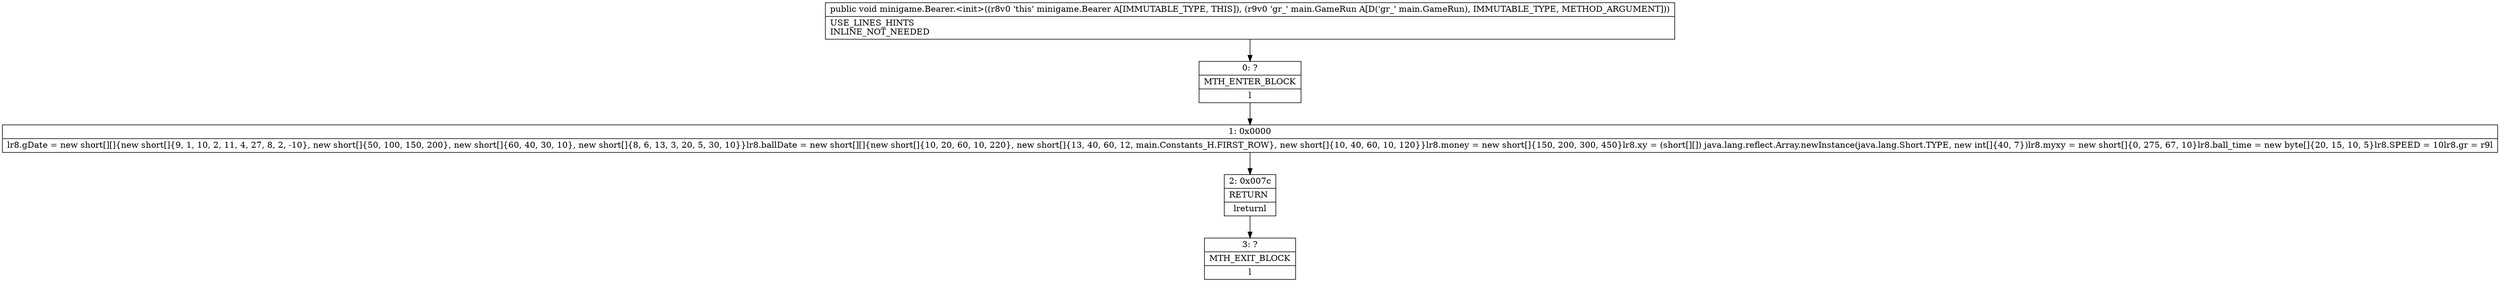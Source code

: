 digraph "CFG forminigame.Bearer.\<init\>(Lmain\/GameRun;)V" {
Node_0 [shape=record,label="{0\:\ ?|MTH_ENTER_BLOCK\l|l}"];
Node_1 [shape=record,label="{1\:\ 0x0000|lr8.gDate = new short[][]\{new short[]\{9, 1, 10, 2, 11, 4, 27, 8, 2, \-10\}, new short[]\{50, 100, 150, 200\}, new short[]\{60, 40, 30, 10\}, new short[]\{8, 6, 13, 3, 20, 5, 30, 10\}\}lr8.ballDate = new short[][]\{new short[]\{10, 20, 60, 10, 220\}, new short[]\{13, 40, 60, 12, main.Constants_H.FIRST_ROW\}, new short[]\{10, 40, 60, 10, 120\}\}lr8.money = new short[]\{150, 200, 300, 450\}lr8.xy = (short[][]) java.lang.reflect.Array.newInstance(java.lang.Short.TYPE, new int[]\{40, 7\})lr8.myxy = new short[]\{0, 275, 67, 10\}lr8.ball_time = new byte[]\{20, 15, 10, 5\}lr8.SPEED = 10lr8.gr = r9l}"];
Node_2 [shape=record,label="{2\:\ 0x007c|RETURN\l|lreturnl}"];
Node_3 [shape=record,label="{3\:\ ?|MTH_EXIT_BLOCK\l|l}"];
MethodNode[shape=record,label="{public void minigame.Bearer.\<init\>((r8v0 'this' minigame.Bearer A[IMMUTABLE_TYPE, THIS]), (r9v0 'gr_' main.GameRun A[D('gr_' main.GameRun), IMMUTABLE_TYPE, METHOD_ARGUMENT]))  | USE_LINES_HINTS\lINLINE_NOT_NEEDED\l}"];
MethodNode -> Node_0;
Node_0 -> Node_1;
Node_1 -> Node_2;
Node_2 -> Node_3;
}

